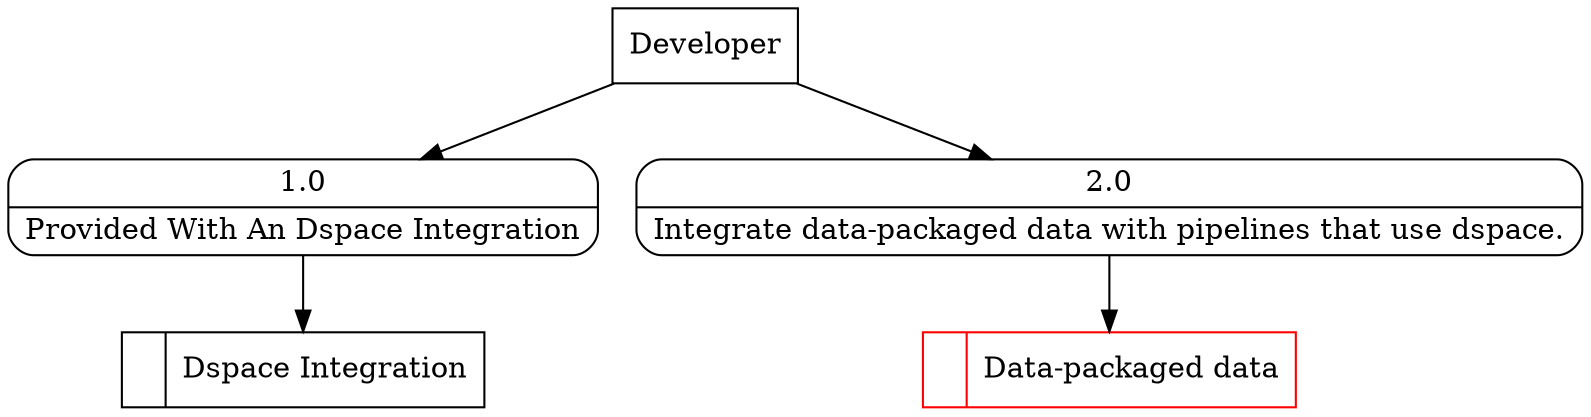 digraph dfd2{ 
node[shape=record]
200 [label="<f0>  |<f1> Dspace Integration " ];
201 [label="Developer" shape=box];
202 [label="{<f0> 1.0|<f1> Provided With An Dspace Integration }" shape=Mrecord];
2 [label="{<f0> 2.0|<f1> Integrate data-packaged data with pipelines that use dspace. }" shape=Mrecord];
201 -> 2
1001 [label="<f0>  |<f1> Data-packaged data " color=red];
2 -> 1001
201 -> 202
202 -> 200
}